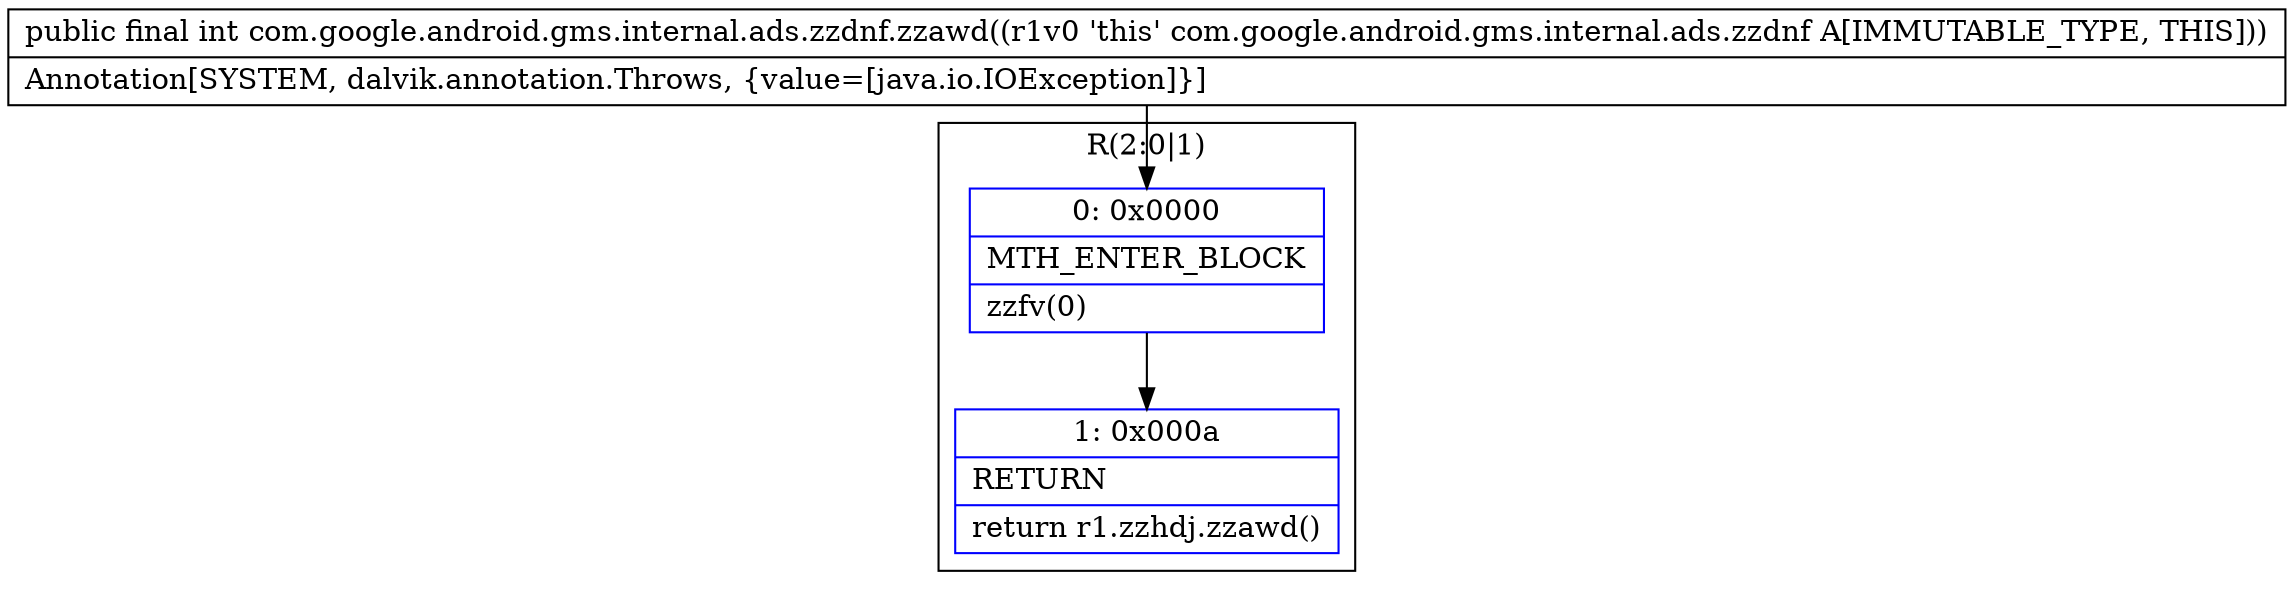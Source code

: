 digraph "CFG forcom.google.android.gms.internal.ads.zzdnf.zzawd()I" {
subgraph cluster_Region_1606717343 {
label = "R(2:0|1)";
node [shape=record,color=blue];
Node_0 [shape=record,label="{0\:\ 0x0000|MTH_ENTER_BLOCK\l|zzfv(0)\l}"];
Node_1 [shape=record,label="{1\:\ 0x000a|RETURN\l|return r1.zzhdj.zzawd()\l}"];
}
MethodNode[shape=record,label="{public final int com.google.android.gms.internal.ads.zzdnf.zzawd((r1v0 'this' com.google.android.gms.internal.ads.zzdnf A[IMMUTABLE_TYPE, THIS]))  | Annotation[SYSTEM, dalvik.annotation.Throws, \{value=[java.io.IOException]\}]\l}"];
MethodNode -> Node_0;
Node_0 -> Node_1;
}


